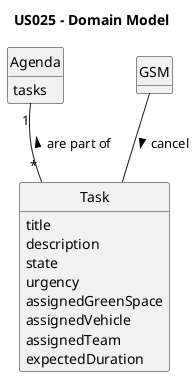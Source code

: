 @startuml
skinparam monochrome true
skinparam packageStyle rectangle
skinparam shadowing false

'left to right direction

skinparam classAttributeIconSize 0

hide circle
hide methods

title US025 - Domain Model

'class Platform {
'  -description
'}



class Agenda{
    tasks
}

class Task{
    title
    description
    state
    urgency
    assignedGreenSpace
    assignedVehicle
    assignedTeam
    expectedDuration
}


Task "*" -u- "1" Agenda : "are part of >"
GSM -- Task : "cancel >"

@enduml